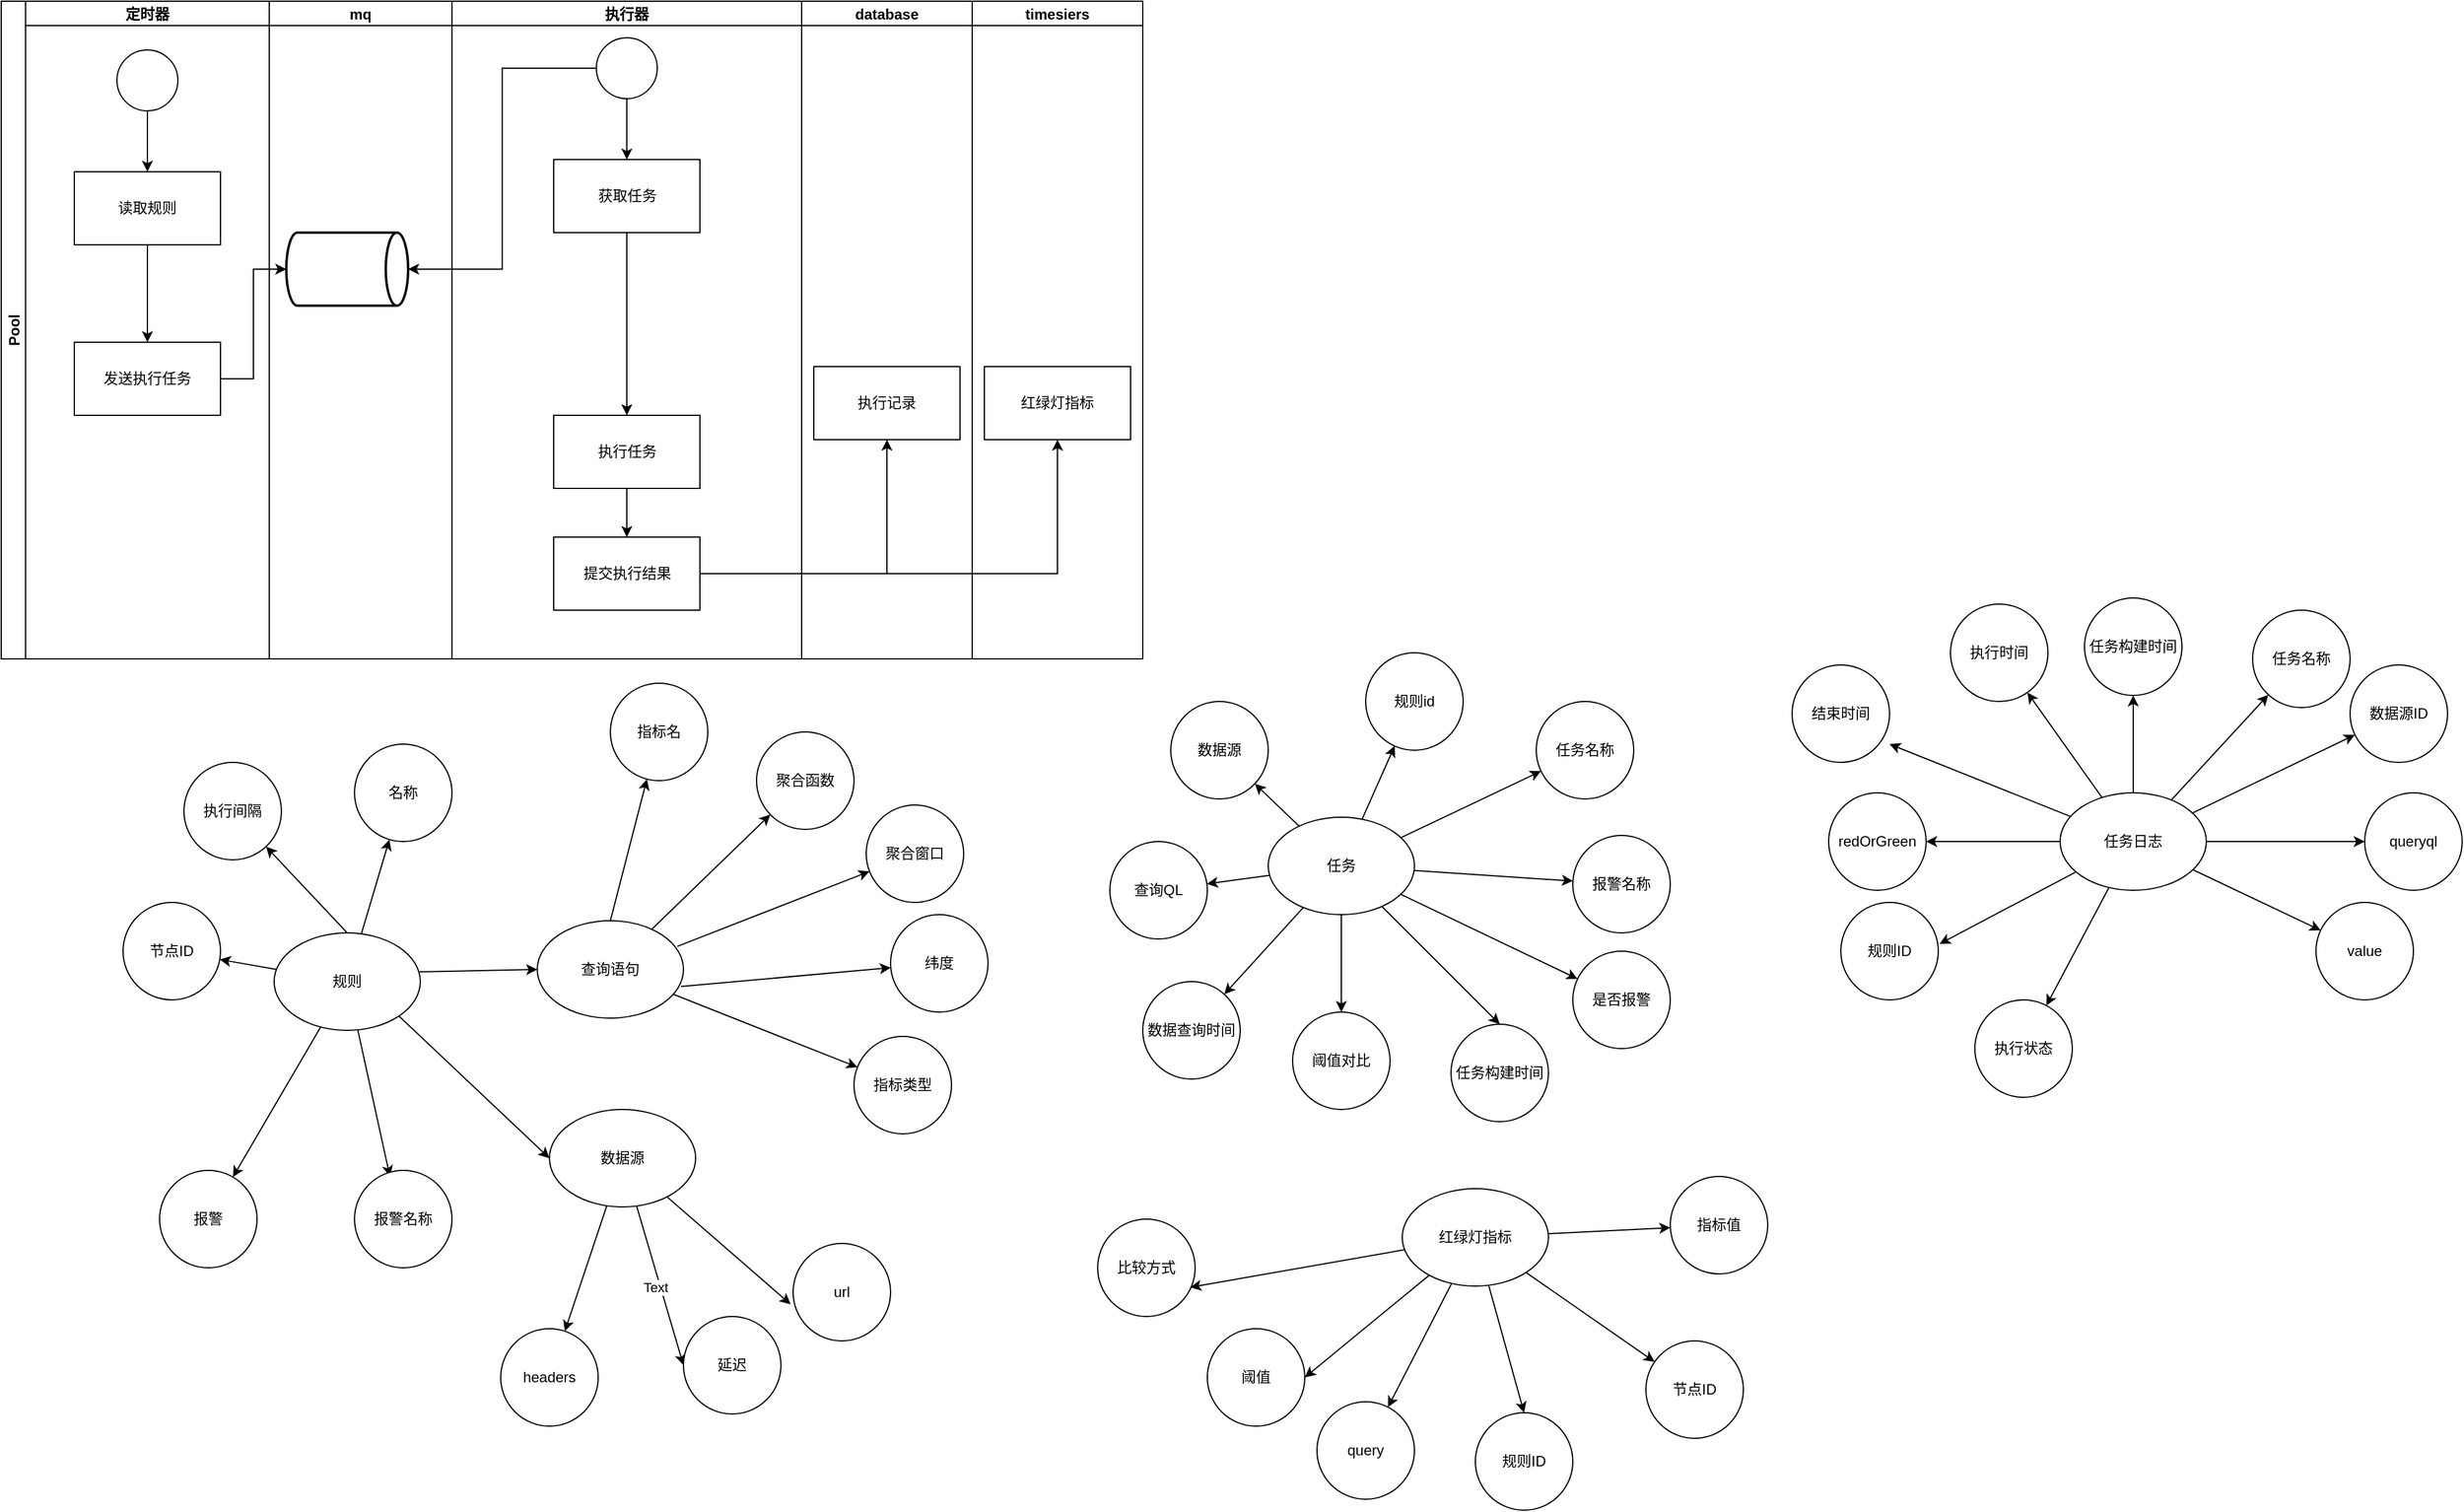 <mxfile version="24.8.3">
  <diagram name="第 1 页" id="yNghgKVV-HXo9ubiQr_b">
    <mxGraphModel dx="1434" dy="688" grid="1" gridSize="10" guides="1" tooltips="1" connect="1" arrows="1" fold="1" page="1" pageScale="1" pageWidth="827" pageHeight="1169" math="0" shadow="0">
      <root>
        <mxCell id="0" />
        <mxCell id="1" parent="0" />
        <mxCell id="udA4VViUeGQFsnBk43un-1" value="Pool" style="swimlane;childLayout=stackLayout;resizeParent=1;resizeParentMax=0;startSize=20;horizontal=0;horizontalStack=1;" parent="1" vertex="1">
          <mxGeometry x="140" y="10" width="937" height="540" as="geometry">
            <mxRectangle x="130" y="10" width="40" height="50" as="alternateBounds" />
          </mxGeometry>
        </mxCell>
        <mxCell id="udA4VViUeGQFsnBk43un-2" value="定时器" style="swimlane;startSize=20;" parent="udA4VViUeGQFsnBk43un-1" vertex="1">
          <mxGeometry x="20" width="200" height="540" as="geometry" />
        </mxCell>
        <mxCell id="udA4VViUeGQFsnBk43un-8" value="" style="edgeStyle=orthogonalEdgeStyle;rounded=0;orthogonalLoop=1;jettySize=auto;html=1;" parent="udA4VViUeGQFsnBk43un-2" source="udA4VViUeGQFsnBk43un-5" target="udA4VViUeGQFsnBk43un-7" edge="1">
          <mxGeometry relative="1" as="geometry" />
        </mxCell>
        <mxCell id="udA4VViUeGQFsnBk43un-5" value="" style="ellipse;whiteSpace=wrap;html=1;aspect=fixed;" parent="udA4VViUeGQFsnBk43un-2" vertex="1">
          <mxGeometry x="75" y="40" width="50" height="50" as="geometry" />
        </mxCell>
        <mxCell id="udA4VViUeGQFsnBk43un-10" value="" style="edgeStyle=orthogonalEdgeStyle;rounded=0;orthogonalLoop=1;jettySize=auto;html=1;" parent="udA4VViUeGQFsnBk43un-2" source="udA4VViUeGQFsnBk43un-7" target="udA4VViUeGQFsnBk43un-9" edge="1">
          <mxGeometry relative="1" as="geometry" />
        </mxCell>
        <mxCell id="udA4VViUeGQFsnBk43un-7" value="读取规则" style="whiteSpace=wrap;html=1;" parent="udA4VViUeGQFsnBk43un-2" vertex="1">
          <mxGeometry x="40" y="140" width="120" height="60" as="geometry" />
        </mxCell>
        <mxCell id="udA4VViUeGQFsnBk43un-9" value="发送执行任务" style="whiteSpace=wrap;html=1;" parent="udA4VViUeGQFsnBk43un-2" vertex="1">
          <mxGeometry x="40" y="280" width="120" height="60" as="geometry" />
        </mxCell>
        <mxCell id="udA4VViUeGQFsnBk43un-25" value="mq" style="swimlane;startSize=20;" parent="udA4VViUeGQFsnBk43un-1" vertex="1">
          <mxGeometry x="220" width="150" height="540" as="geometry" />
        </mxCell>
        <mxCell id="udA4VViUeGQFsnBk43un-26" value="" style="strokeWidth=2;html=1;shape=mxgraph.flowchart.direct_data;whiteSpace=wrap;" parent="udA4VViUeGQFsnBk43un-25" vertex="1">
          <mxGeometry x="14" y="190" width="100" height="60" as="geometry" />
        </mxCell>
        <mxCell id="udA4VViUeGQFsnBk43un-3" value="执行器" style="swimlane;startSize=20;" parent="udA4VViUeGQFsnBk43un-1" vertex="1">
          <mxGeometry x="370" width="287" height="540" as="geometry" />
        </mxCell>
        <mxCell id="udA4VViUeGQFsnBk43un-31" value="" style="edgeStyle=orthogonalEdgeStyle;rounded=0;orthogonalLoop=1;jettySize=auto;html=1;" parent="udA4VViUeGQFsnBk43un-3" source="udA4VViUeGQFsnBk43un-28" target="udA4VViUeGQFsnBk43un-30" edge="1">
          <mxGeometry relative="1" as="geometry" />
        </mxCell>
        <mxCell id="udA4VViUeGQFsnBk43un-28" value="" style="ellipse;whiteSpace=wrap;html=1;aspect=fixed;" parent="udA4VViUeGQFsnBk43un-3" vertex="1">
          <mxGeometry x="118.5" y="30" width="50" height="50" as="geometry" />
        </mxCell>
        <mxCell id="udA4VViUeGQFsnBk43un-33" value="" style="edgeStyle=orthogonalEdgeStyle;rounded=0;orthogonalLoop=1;jettySize=auto;html=1;entryX=0.5;entryY=0;entryDx=0;entryDy=0;" parent="udA4VViUeGQFsnBk43un-3" source="udA4VViUeGQFsnBk43un-30" target="udA4VViUeGQFsnBk43un-34" edge="1">
          <mxGeometry relative="1" as="geometry">
            <mxPoint x="143.5" y="230" as="targetPoint" />
          </mxGeometry>
        </mxCell>
        <mxCell id="udA4VViUeGQFsnBk43un-30" value="获取任务" style="whiteSpace=wrap;html=1;" parent="udA4VViUeGQFsnBk43un-3" vertex="1">
          <mxGeometry x="83.5" y="130" width="120" height="60" as="geometry" />
        </mxCell>
        <mxCell id="udA4VViUeGQFsnBk43un-38" value="" style="edgeStyle=orthogonalEdgeStyle;rounded=0;orthogonalLoop=1;jettySize=auto;html=1;" parent="udA4VViUeGQFsnBk43un-3" source="udA4VViUeGQFsnBk43un-34" target="udA4VViUeGQFsnBk43un-37" edge="1">
          <mxGeometry relative="1" as="geometry" />
        </mxCell>
        <mxCell id="udA4VViUeGQFsnBk43un-34" value="执行任务" style="whiteSpace=wrap;html=1;" parent="udA4VViUeGQFsnBk43un-3" vertex="1">
          <mxGeometry x="83.5" y="340" width="120" height="60" as="geometry" />
        </mxCell>
        <mxCell id="udA4VViUeGQFsnBk43un-37" value="提交执行结果" style="whiteSpace=wrap;html=1;" parent="udA4VViUeGQFsnBk43un-3" vertex="1">
          <mxGeometry x="83.5" y="440" width="120" height="60" as="geometry" />
        </mxCell>
        <mxCell id="udA4VViUeGQFsnBk43un-4" value="database" style="swimlane;startSize=20;" parent="udA4VViUeGQFsnBk43un-1" vertex="1">
          <mxGeometry x="657" width="140" height="540" as="geometry" />
        </mxCell>
        <mxCell id="udA4VViUeGQFsnBk43un-42" value="执行记录" style="rounded=0;whiteSpace=wrap;html=1;" parent="udA4VViUeGQFsnBk43un-4" vertex="1">
          <mxGeometry x="10" y="300" width="120" height="60" as="geometry" />
        </mxCell>
        <mxCell id="udA4VViUeGQFsnBk43un-36" value="timesiers" style="swimlane;startSize=20;" parent="udA4VViUeGQFsnBk43un-1" vertex="1">
          <mxGeometry x="797" width="140" height="540" as="geometry" />
        </mxCell>
        <mxCell id="udA4VViUeGQFsnBk43un-43" value="红绿灯指标" style="rounded=0;whiteSpace=wrap;html=1;" parent="udA4VViUeGQFsnBk43un-36" vertex="1">
          <mxGeometry x="10" y="300" width="120" height="60" as="geometry" />
        </mxCell>
        <mxCell id="udA4VViUeGQFsnBk43un-27" style="edgeStyle=orthogonalEdgeStyle;rounded=0;orthogonalLoop=1;jettySize=auto;html=1;entryX=0;entryY=0.5;entryDx=0;entryDy=0;entryPerimeter=0;" parent="udA4VViUeGQFsnBk43un-1" source="udA4VViUeGQFsnBk43un-9" target="udA4VViUeGQFsnBk43un-26" edge="1">
          <mxGeometry relative="1" as="geometry" />
        </mxCell>
        <mxCell id="udA4VViUeGQFsnBk43un-29" style="edgeStyle=orthogonalEdgeStyle;rounded=0;orthogonalLoop=1;jettySize=auto;html=1;entryX=1;entryY=0.5;entryDx=0;entryDy=0;entryPerimeter=0;" parent="udA4VViUeGQFsnBk43un-1" source="udA4VViUeGQFsnBk43un-28" target="udA4VViUeGQFsnBk43un-26" edge="1">
          <mxGeometry relative="1" as="geometry" />
        </mxCell>
        <mxCell id="udA4VViUeGQFsnBk43un-39" style="edgeStyle=orthogonalEdgeStyle;rounded=0;orthogonalLoop=1;jettySize=auto;html=1;entryX=0.5;entryY=1;entryDx=0;entryDy=0;" parent="udA4VViUeGQFsnBk43un-1" source="udA4VViUeGQFsnBk43un-37" target="udA4VViUeGQFsnBk43un-42" edge="1">
          <mxGeometry relative="1" as="geometry">
            <mxPoint x="700" y="360" as="targetPoint" />
          </mxGeometry>
        </mxCell>
        <mxCell id="udA4VViUeGQFsnBk43un-40" style="edgeStyle=orthogonalEdgeStyle;rounded=0;orthogonalLoop=1;jettySize=auto;html=1;entryX=0.5;entryY=1;entryDx=0;entryDy=0;" parent="udA4VViUeGQFsnBk43un-1" source="udA4VViUeGQFsnBk43un-37" target="udA4VViUeGQFsnBk43un-43" edge="1">
          <mxGeometry relative="1" as="geometry">
            <mxPoint x="850" y="470" as="targetPoint" />
          </mxGeometry>
        </mxCell>
        <mxCell id="udA4VViUeGQFsnBk43un-46" value="" style="rounded=0;orthogonalLoop=1;jettySize=auto;html=1;exitX=1;exitY=1;exitDx=0;exitDy=0;entryX=0;entryY=0.5;entryDx=0;entryDy=0;" parent="1" source="udA4VViUeGQFsnBk43un-61" target="udA4VViUeGQFsnBk43un-65" edge="1">
          <mxGeometry relative="1" as="geometry">
            <mxPoint x="468.954" y="791.166" as="sourcePoint" />
            <mxPoint x="246.269" y="918.131" as="targetPoint" />
          </mxGeometry>
        </mxCell>
        <mxCell id="udA4VViUeGQFsnBk43un-48" value="" style="rounded=0;orthogonalLoop=1;jettySize=auto;html=1;exitX=0.5;exitY=0;exitDx=0;exitDy=0;" parent="1" source="udA4VViUeGQFsnBk43un-61" target="udA4VViUeGQFsnBk43un-47" edge="1">
          <mxGeometry relative="1" as="geometry">
            <mxPoint x="424.912" y="787.401" as="sourcePoint" />
          </mxGeometry>
        </mxCell>
        <mxCell id="udA4VViUeGQFsnBk43un-52" value="" style="edgeStyle=none;rounded=0;orthogonalLoop=1;jettySize=auto;html=1;entryX=0;entryY=0.5;entryDx=0;entryDy=0;exitX=0.983;exitY=0.4;exitDx=0;exitDy=0;exitPerimeter=0;" parent="1" source="udA4VViUeGQFsnBk43un-61" target="udA4VViUeGQFsnBk43un-64" edge="1">
          <mxGeometry relative="1" as="geometry">
            <mxPoint x="490" y="815" as="sourcePoint" />
            <mxPoint x="621.982" y="787.434" as="targetPoint" />
          </mxGeometry>
        </mxCell>
        <mxCell id="udA4VViUeGQFsnBk43un-47" value="执行间隔" style="ellipse;whiteSpace=wrap;html=1;aspect=fixed;" parent="1" vertex="1">
          <mxGeometry x="290" y="635" width="80" height="80" as="geometry" />
        </mxCell>
        <mxCell id="udA4VViUeGQFsnBk43un-54" value="" style="edgeStyle=none;rounded=0;orthogonalLoop=1;jettySize=auto;html=1;" parent="1" source="udA4VViUeGQFsnBk43un-64" target="udA4VViUeGQFsnBk43un-53" edge="1">
          <mxGeometry relative="1" as="geometry">
            <mxPoint x="695.777" y="757.111" as="sourcePoint" />
          </mxGeometry>
        </mxCell>
        <mxCell id="udA4VViUeGQFsnBk43un-63" value="" style="edgeStyle=none;rounded=0;orthogonalLoop=1;jettySize=auto;html=1;exitX=0.5;exitY=0;exitDx=0;exitDy=0;" parent="1" source="udA4VViUeGQFsnBk43un-64" target="udA4VViUeGQFsnBk43un-62" edge="1">
          <mxGeometry relative="1" as="geometry">
            <mxPoint x="660" y="735" as="sourcePoint" />
          </mxGeometry>
        </mxCell>
        <mxCell id="udA4VViUeGQFsnBk43un-58" value="" style="edgeStyle=none;rounded=0;orthogonalLoop=1;jettySize=auto;html=1;exitX=0.983;exitY=0.675;exitDx=0;exitDy=0;exitPerimeter=0;" parent="1" source="udA4VViUeGQFsnBk43un-64" target="udA4VViUeGQFsnBk43un-57" edge="1">
          <mxGeometry relative="1" as="geometry">
            <mxPoint x="698.701" y="785.111" as="sourcePoint" />
          </mxGeometry>
        </mxCell>
        <mxCell id="udA4VViUeGQFsnBk43un-60" value="" style="edgeStyle=none;rounded=0;orthogonalLoop=1;jettySize=auto;html=1;exitX=0.958;exitY=0.263;exitDx=0;exitDy=0;exitPerimeter=0;" parent="1" source="udA4VViUeGQFsnBk43un-64" target="udA4VViUeGQFsnBk43un-59" edge="1">
          <mxGeometry relative="1" as="geometry">
            <mxPoint x="660" y="815" as="sourcePoint" />
          </mxGeometry>
        </mxCell>
        <mxCell id="udA4VViUeGQFsnBk43un-53" value="聚合函数" style="ellipse;whiteSpace=wrap;html=1;aspect=fixed;" parent="1" vertex="1">
          <mxGeometry x="760" y="610" width="80" height="80" as="geometry" />
        </mxCell>
        <mxCell id="udA4VViUeGQFsnBk43un-57" value="纬度" style="ellipse;whiteSpace=wrap;html=1;aspect=fixed;" parent="1" vertex="1">
          <mxGeometry x="870" y="760" width="80" height="80" as="geometry" />
        </mxCell>
        <mxCell id="udA4VViUeGQFsnBk43un-59" value="聚合窗口" style="ellipse;whiteSpace=wrap;html=1;aspect=fixed;" parent="1" vertex="1">
          <mxGeometry x="850" y="670" width="80" height="80" as="geometry" />
        </mxCell>
        <mxCell id="udA4VViUeGQFsnBk43un-73" value="" style="edgeStyle=none;rounded=0;orthogonalLoop=1;jettySize=auto;html=1;" parent="1" source="udA4VViUeGQFsnBk43un-61" target="udA4VViUeGQFsnBk43un-72" edge="1">
          <mxGeometry relative="1" as="geometry" />
        </mxCell>
        <mxCell id="udA4VViUeGQFsnBk43un-76" value="" style="edgeStyle=none;rounded=0;orthogonalLoop=1;jettySize=auto;html=1;" parent="1" source="udA4VViUeGQFsnBk43un-61" target="udA4VViUeGQFsnBk43un-75" edge="1">
          <mxGeometry relative="1" as="geometry" />
        </mxCell>
        <mxCell id="MTmKd3EXbOCD9lzJi4kF-2" style="rounded=0;orthogonalLoop=1;jettySize=auto;html=1;" parent="1" source="udA4VViUeGQFsnBk43un-61" target="MTmKd3EXbOCD9lzJi4kF-3" edge="1">
          <mxGeometry relative="1" as="geometry">
            <mxPoint x="530" y="880" as="targetPoint" />
          </mxGeometry>
        </mxCell>
        <mxCell id="MTmKd3EXbOCD9lzJi4kF-4" style="rounded=0;orthogonalLoop=1;jettySize=auto;html=1;entryX=0.363;entryY=0.063;entryDx=0;entryDy=0;entryPerimeter=0;" parent="1" source="udA4VViUeGQFsnBk43un-61" target="MTmKd3EXbOCD9lzJi4kF-5" edge="1">
          <mxGeometry relative="1" as="geometry">
            <mxPoint x="450" y="950" as="targetPoint" />
          </mxGeometry>
        </mxCell>
        <mxCell id="udA4VViUeGQFsnBk43un-61" value="规则" style="ellipse;whiteSpace=wrap;html=1;" parent="1" vertex="1">
          <mxGeometry x="364" y="775" width="120" height="80" as="geometry" />
        </mxCell>
        <mxCell id="udA4VViUeGQFsnBk43un-62" value="指标名" style="ellipse;whiteSpace=wrap;html=1;aspect=fixed;" parent="1" vertex="1">
          <mxGeometry x="640" y="570" width="80" height="80" as="geometry" />
        </mxCell>
        <mxCell id="udA4VViUeGQFsnBk43un-67" value="" style="edgeStyle=none;rounded=0;orthogonalLoop=1;jettySize=auto;html=1;" parent="1" source="udA4VViUeGQFsnBk43un-64" target="udA4VViUeGQFsnBk43un-66" edge="1">
          <mxGeometry relative="1" as="geometry" />
        </mxCell>
        <mxCell id="udA4VViUeGQFsnBk43un-64" value="查询语句" style="ellipse;whiteSpace=wrap;html=1;" parent="1" vertex="1">
          <mxGeometry x="580" y="765" width="120" height="80" as="geometry" />
        </mxCell>
        <mxCell id="MTmKd3EXbOCD9lzJi4kF-7" value="" style="rounded=0;orthogonalLoop=1;jettySize=auto;html=1;entryX=-0.025;entryY=0.625;entryDx=0;entryDy=0;entryPerimeter=0;" parent="1" source="udA4VViUeGQFsnBk43un-65" target="MTmKd3EXbOCD9lzJi4kF-8" edge="1">
          <mxGeometry relative="1" as="geometry">
            <mxPoint x="1170" y="1020" as="targetPoint" />
          </mxGeometry>
        </mxCell>
        <mxCell id="MTmKd3EXbOCD9lzJi4kF-9" style="rounded=0;orthogonalLoop=1;jettySize=auto;html=1;entryX=0;entryY=0.5;entryDx=0;entryDy=0;" parent="1" source="udA4VViUeGQFsnBk43un-65" target="MTmKd3EXbOCD9lzJi4kF-10" edge="1">
          <mxGeometry relative="1" as="geometry">
            <mxPoint x="1050" y="1110" as="targetPoint" />
          </mxGeometry>
        </mxCell>
        <mxCell id="MTmKd3EXbOCD9lzJi4kF-11" value="Text" style="edgeLabel;html=1;align=center;verticalAlign=middle;resizable=0;points=[];" parent="MTmKd3EXbOCD9lzJi4kF-9" vertex="1" connectable="0">
          <mxGeometry x="0.003" y="-3" relative="1" as="geometry">
            <mxPoint x="-1" as="offset" />
          </mxGeometry>
        </mxCell>
        <mxCell id="MTmKd3EXbOCD9lzJi4kF-13" value="" style="rounded=0;orthogonalLoop=1;jettySize=auto;html=1;" parent="1" source="udA4VViUeGQFsnBk43un-65" target="MTmKd3EXbOCD9lzJi4kF-12" edge="1">
          <mxGeometry relative="1" as="geometry" />
        </mxCell>
        <mxCell id="udA4VViUeGQFsnBk43un-65" value="数据源" style="ellipse;whiteSpace=wrap;html=1;" parent="1" vertex="1">
          <mxGeometry x="590" y="920" width="120" height="80" as="geometry" />
        </mxCell>
        <mxCell id="udA4VViUeGQFsnBk43un-66" value="指标类型" style="ellipse;whiteSpace=wrap;html=1;" parent="1" vertex="1">
          <mxGeometry x="840" y="860" width="80" height="80" as="geometry" />
        </mxCell>
        <mxCell id="udA4VViUeGQFsnBk43un-72" value="报警" style="ellipse;whiteSpace=wrap;html=1;" parent="1" vertex="1">
          <mxGeometry x="270" y="970" width="80" height="80" as="geometry" />
        </mxCell>
        <mxCell id="udA4VViUeGQFsnBk43un-75" value="名称" style="ellipse;whiteSpace=wrap;html=1;" parent="1" vertex="1">
          <mxGeometry x="430" y="620" width="80" height="80" as="geometry" />
        </mxCell>
        <mxCell id="udA4VViUeGQFsnBk43un-79" value="" style="edgeStyle=none;rounded=0;orthogonalLoop=1;jettySize=auto;html=1;" parent="1" source="udA4VViUeGQFsnBk43un-77" target="udA4VViUeGQFsnBk43un-78" edge="1">
          <mxGeometry relative="1" as="geometry" />
        </mxCell>
        <mxCell id="udA4VViUeGQFsnBk43un-81" value="" style="edgeStyle=none;rounded=0;orthogonalLoop=1;jettySize=auto;html=1;" parent="1" source="udA4VViUeGQFsnBk43un-77" target="udA4VViUeGQFsnBk43un-80" edge="1">
          <mxGeometry relative="1" as="geometry" />
        </mxCell>
        <mxCell id="udA4VViUeGQFsnBk43un-83" value="" style="edgeStyle=none;rounded=0;orthogonalLoop=1;jettySize=auto;html=1;" parent="1" source="udA4VViUeGQFsnBk43un-77" target="udA4VViUeGQFsnBk43un-82" edge="1">
          <mxGeometry relative="1" as="geometry" />
        </mxCell>
        <mxCell id="udA4VViUeGQFsnBk43un-85" value="" style="edgeStyle=none;rounded=0;orthogonalLoop=1;jettySize=auto;html=1;" parent="1" source="udA4VViUeGQFsnBk43un-77" target="udA4VViUeGQFsnBk43un-84" edge="1">
          <mxGeometry relative="1" as="geometry" />
        </mxCell>
        <mxCell id="udA4VViUeGQFsnBk43un-87" value="" style="edgeStyle=none;rounded=0;orthogonalLoop=1;jettySize=auto;html=1;" parent="1" source="udA4VViUeGQFsnBk43un-77" target="udA4VViUeGQFsnBk43un-86" edge="1">
          <mxGeometry relative="1" as="geometry" />
        </mxCell>
        <mxCell id="udA4VViUeGQFsnBk43un-89" value="" style="edgeStyle=none;rounded=0;orthogonalLoop=1;jettySize=auto;html=1;" parent="1" source="udA4VViUeGQFsnBk43un-77" target="udA4VViUeGQFsnBk43un-88" edge="1">
          <mxGeometry relative="1" as="geometry" />
        </mxCell>
        <mxCell id="udA4VViUeGQFsnBk43un-92" value="" style="edgeStyle=none;rounded=0;orthogonalLoop=1;jettySize=auto;html=1;" parent="1" source="udA4VViUeGQFsnBk43un-77" target="udA4VViUeGQFsnBk43un-91" edge="1">
          <mxGeometry relative="1" as="geometry" />
        </mxCell>
        <mxCell id="MTmKd3EXbOCD9lzJi4kF-43" value="" style="edgeStyle=none;rounded=0;orthogonalLoop=1;jettySize=auto;html=1;" parent="1" source="udA4VViUeGQFsnBk43un-77" target="MTmKd3EXbOCD9lzJi4kF-42" edge="1">
          <mxGeometry relative="1" as="geometry" />
        </mxCell>
        <mxCell id="-96L02HhbApQWErCHC5u-1" style="rounded=0;orthogonalLoop=1;jettySize=auto;html=1;entryX=0.5;entryY=0;entryDx=0;entryDy=0;" parent="1" source="udA4VViUeGQFsnBk43un-77" target="-96L02HhbApQWErCHC5u-2" edge="1">
          <mxGeometry relative="1" as="geometry">
            <mxPoint x="1350" y="860" as="targetPoint" />
          </mxGeometry>
        </mxCell>
        <mxCell id="udA4VViUeGQFsnBk43un-77" value="任务" style="ellipse;whiteSpace=wrap;html=1;" parent="1" vertex="1">
          <mxGeometry x="1180" y="680" width="120" height="80" as="geometry" />
        </mxCell>
        <mxCell id="udA4VViUeGQFsnBk43un-78" value="规则id" style="ellipse;whiteSpace=wrap;html=1;" parent="1" vertex="1">
          <mxGeometry x="1260" y="545" width="80" height="80" as="geometry" />
        </mxCell>
        <mxCell id="udA4VViUeGQFsnBk43un-80" value="报警名称" style="ellipse;whiteSpace=wrap;html=1;" parent="1" vertex="1">
          <mxGeometry x="1430" y="695" width="80" height="80" as="geometry" />
        </mxCell>
        <mxCell id="udA4VViUeGQFsnBk43un-82" value="任务名称" style="ellipse;whiteSpace=wrap;html=1;" parent="1" vertex="1">
          <mxGeometry x="1400" y="585" width="80" height="80" as="geometry" />
        </mxCell>
        <mxCell id="udA4VViUeGQFsnBk43un-84" value="是否报警" style="ellipse;whiteSpace=wrap;html=1;" parent="1" vertex="1">
          <mxGeometry x="1430" y="790" width="80" height="80" as="geometry" />
        </mxCell>
        <mxCell id="udA4VViUeGQFsnBk43un-86" value="数据源" style="ellipse;whiteSpace=wrap;html=1;" parent="1" vertex="1">
          <mxGeometry x="1100" y="585" width="80" height="80" as="geometry" />
        </mxCell>
        <mxCell id="udA4VViUeGQFsnBk43un-88" value="查询QL" style="ellipse;whiteSpace=wrap;html=1;" parent="1" vertex="1">
          <mxGeometry x="1050" y="700" width="80" height="80" as="geometry" />
        </mxCell>
        <mxCell id="udA4VViUeGQFsnBk43un-91" value="数据查询时间" style="ellipse;whiteSpace=wrap;html=1;" parent="1" vertex="1">
          <mxGeometry x="1077" y="815" width="80" height="80" as="geometry" />
        </mxCell>
        <mxCell id="MTmKd3EXbOCD9lzJi4kF-3" value="节点ID" style="ellipse;whiteSpace=wrap;html=1;aspect=fixed;" parent="1" vertex="1">
          <mxGeometry x="240" y="750" width="80" height="80" as="geometry" />
        </mxCell>
        <mxCell id="MTmKd3EXbOCD9lzJi4kF-5" value="报警名称" style="ellipse;whiteSpace=wrap;html=1;aspect=fixed;" parent="1" vertex="1">
          <mxGeometry x="430" y="970" width="80" height="80" as="geometry" />
        </mxCell>
        <mxCell id="MTmKd3EXbOCD9lzJi4kF-8" value="url" style="ellipse;whiteSpace=wrap;html=1;aspect=fixed;" parent="1" vertex="1">
          <mxGeometry x="790" y="1030" width="80" height="80" as="geometry" />
        </mxCell>
        <mxCell id="MTmKd3EXbOCD9lzJi4kF-10" value="延迟" style="ellipse;whiteSpace=wrap;html=1;aspect=fixed;" parent="1" vertex="1">
          <mxGeometry x="700" y="1090" width="80" height="80" as="geometry" />
        </mxCell>
        <mxCell id="MTmKd3EXbOCD9lzJi4kF-12" value="headers" style="ellipse;whiteSpace=wrap;html=1;" parent="1" vertex="1">
          <mxGeometry x="550" y="1100" width="80" height="80" as="geometry" />
        </mxCell>
        <mxCell id="MTmKd3EXbOCD9lzJi4kF-17" value="" style="rounded=0;orthogonalLoop=1;jettySize=auto;html=1;" parent="1" source="MTmKd3EXbOCD9lzJi4kF-15" target="MTmKd3EXbOCD9lzJi4kF-16" edge="1">
          <mxGeometry relative="1" as="geometry" />
        </mxCell>
        <mxCell id="MTmKd3EXbOCD9lzJi4kF-19" value="" style="rounded=0;orthogonalLoop=1;jettySize=auto;html=1;" parent="1" source="MTmKd3EXbOCD9lzJi4kF-15" target="MTmKd3EXbOCD9lzJi4kF-18" edge="1">
          <mxGeometry relative="1" as="geometry" />
        </mxCell>
        <mxCell id="MTmKd3EXbOCD9lzJi4kF-22" style="edgeStyle=none;rounded=0;orthogonalLoop=1;jettySize=auto;html=1;entryX=0.5;entryY=0;entryDx=0;entryDy=0;" parent="1" source="MTmKd3EXbOCD9lzJi4kF-15" target="MTmKd3EXbOCD9lzJi4kF-23" edge="1">
          <mxGeometry relative="1" as="geometry">
            <mxPoint x="1310" y="1170" as="targetPoint" />
          </mxGeometry>
        </mxCell>
        <mxCell id="MTmKd3EXbOCD9lzJi4kF-24" style="edgeStyle=none;rounded=0;orthogonalLoop=1;jettySize=auto;html=1;" parent="1" source="MTmKd3EXbOCD9lzJi4kF-15" target="MTmKd3EXbOCD9lzJi4kF-25" edge="1">
          <mxGeometry relative="1" as="geometry">
            <mxPoint x="1320" y="1100" as="targetPoint" />
          </mxGeometry>
        </mxCell>
        <mxCell id="MTmKd3EXbOCD9lzJi4kF-26" style="edgeStyle=none;rounded=0;orthogonalLoop=1;jettySize=auto;html=1;entryX=1;entryY=0.5;entryDx=0;entryDy=0;" parent="1" source="MTmKd3EXbOCD9lzJi4kF-15" target="MTmKd3EXbOCD9lzJi4kF-28" edge="1">
          <mxGeometry relative="1" as="geometry">
            <mxPoint x="1230" y="1025" as="targetPoint" />
          </mxGeometry>
        </mxCell>
        <mxCell id="MTmKd3EXbOCD9lzJi4kF-27" style="edgeStyle=none;rounded=0;orthogonalLoop=1;jettySize=auto;html=1;entryX=0.95;entryY=0.7;entryDx=0;entryDy=0;entryPerimeter=0;" parent="1" source="MTmKd3EXbOCD9lzJi4kF-15" target="MTmKd3EXbOCD9lzJi4kF-29" edge="1">
          <mxGeometry relative="1" as="geometry">
            <mxPoint x="1440" y="950" as="targetPoint" />
          </mxGeometry>
        </mxCell>
        <mxCell id="MTmKd3EXbOCD9lzJi4kF-15" value="红绿灯指标" style="ellipse;whiteSpace=wrap;html=1;" parent="1" vertex="1">
          <mxGeometry x="1290" y="985" width="120" height="80" as="geometry" />
        </mxCell>
        <mxCell id="MTmKd3EXbOCD9lzJi4kF-16" value="指标值" style="ellipse;whiteSpace=wrap;html=1;" parent="1" vertex="1">
          <mxGeometry x="1510" y="975" width="80" height="80" as="geometry" />
        </mxCell>
        <mxCell id="MTmKd3EXbOCD9lzJi4kF-18" value="节点ID" style="ellipse;whiteSpace=wrap;html=1;" parent="1" vertex="1">
          <mxGeometry x="1490" y="1110" width="80" height="80" as="geometry" />
        </mxCell>
        <mxCell id="MTmKd3EXbOCD9lzJi4kF-23" value="规则ID" style="ellipse;whiteSpace=wrap;html=1;aspect=fixed;" parent="1" vertex="1">
          <mxGeometry x="1350" y="1169" width="80" height="80" as="geometry" />
        </mxCell>
        <mxCell id="MTmKd3EXbOCD9lzJi4kF-25" value="query" style="ellipse;whiteSpace=wrap;html=1;aspect=fixed;" parent="1" vertex="1">
          <mxGeometry x="1220" y="1160" width="80" height="80" as="geometry" />
        </mxCell>
        <mxCell id="MTmKd3EXbOCD9lzJi4kF-28" value="阈值" style="ellipse;whiteSpace=wrap;html=1;aspect=fixed;" parent="1" vertex="1">
          <mxGeometry x="1130" y="1100" width="80" height="80" as="geometry" />
        </mxCell>
        <mxCell id="MTmKd3EXbOCD9lzJi4kF-29" value="比较方式" style="ellipse;whiteSpace=wrap;html=1;aspect=fixed;" parent="1" vertex="1">
          <mxGeometry x="1040" y="1010" width="80" height="80" as="geometry" />
        </mxCell>
        <mxCell id="MTmKd3EXbOCD9lzJi4kF-42" value="阈值对比" style="ellipse;whiteSpace=wrap;html=1;" parent="1" vertex="1">
          <mxGeometry x="1200" y="840" width="80" height="80" as="geometry" />
        </mxCell>
        <mxCell id="-96L02HhbApQWErCHC5u-2" value="任务构建时间" style="ellipse;whiteSpace=wrap;html=1;aspect=fixed;" parent="1" vertex="1">
          <mxGeometry x="1330" y="850" width="80" height="80" as="geometry" />
        </mxCell>
        <mxCell id="-96L02HhbApQWErCHC5u-5" value="" style="rounded=0;orthogonalLoop=1;jettySize=auto;html=1;" parent="1" source="-96L02HhbApQWErCHC5u-3" target="-96L02HhbApQWErCHC5u-4" edge="1">
          <mxGeometry relative="1" as="geometry" />
        </mxCell>
        <mxCell id="-96L02HhbApQWErCHC5u-7" value="" style="rounded=0;orthogonalLoop=1;jettySize=auto;html=1;" parent="1" source="-96L02HhbApQWErCHC5u-3" target="-96L02HhbApQWErCHC5u-6" edge="1">
          <mxGeometry relative="1" as="geometry" />
        </mxCell>
        <mxCell id="-96L02HhbApQWErCHC5u-9" value="" style="rounded=0;orthogonalLoop=1;jettySize=auto;html=1;" parent="1" source="-96L02HhbApQWErCHC5u-3" target="-96L02HhbApQWErCHC5u-8" edge="1">
          <mxGeometry relative="1" as="geometry" />
        </mxCell>
        <mxCell id="-96L02HhbApQWErCHC5u-11" value="" style="rounded=0;orthogonalLoop=1;jettySize=auto;html=1;" parent="1" source="-96L02HhbApQWErCHC5u-3" target="-96L02HhbApQWErCHC5u-10" edge="1">
          <mxGeometry relative="1" as="geometry" />
        </mxCell>
        <mxCell id="-96L02HhbApQWErCHC5u-13" value="" style="rounded=0;orthogonalLoop=1;jettySize=auto;html=1;" parent="1" source="-96L02HhbApQWErCHC5u-3" target="-96L02HhbApQWErCHC5u-12" edge="1">
          <mxGeometry relative="1" as="geometry" />
        </mxCell>
        <mxCell id="-96L02HhbApQWErCHC5u-16" value="" style="rounded=0;orthogonalLoop=1;jettySize=auto;html=1;" parent="1" source="-96L02HhbApQWErCHC5u-3" target="-96L02HhbApQWErCHC5u-15" edge="1">
          <mxGeometry relative="1" as="geometry" />
        </mxCell>
        <mxCell id="-96L02HhbApQWErCHC5u-18" style="edgeStyle=none;rounded=0;orthogonalLoop=1;jettySize=auto;html=1;entryX=1;entryY=0.5;entryDx=0;entryDy=0;" parent="1" source="-96L02HhbApQWErCHC5u-3" target="-96L02HhbApQWErCHC5u-19" edge="1">
          <mxGeometry relative="1" as="geometry">
            <mxPoint x="1770" y="700" as="targetPoint" />
          </mxGeometry>
        </mxCell>
        <mxCell id="-96L02HhbApQWErCHC5u-21" style="edgeStyle=none;rounded=0;orthogonalLoop=1;jettySize=auto;html=1;entryX=1.013;entryY=0.425;entryDx=0;entryDy=0;entryPerimeter=0;" parent="1" source="-96L02HhbApQWErCHC5u-3" target="-96L02HhbApQWErCHC5u-22" edge="1">
          <mxGeometry relative="1" as="geometry">
            <mxPoint x="1760" y="790" as="targetPoint" />
          </mxGeometry>
        </mxCell>
        <mxCell id="-96L02HhbApQWErCHC5u-24" value="" style="edgeStyle=none;rounded=0;orthogonalLoop=1;jettySize=auto;html=1;" parent="1" source="-96L02HhbApQWErCHC5u-3" target="-96L02HhbApQWErCHC5u-23" edge="1">
          <mxGeometry relative="1" as="geometry" />
        </mxCell>
        <mxCell id="qHbyKnd21BFSJlRSOj-A-2" style="rounded=0;orthogonalLoop=1;jettySize=auto;html=1;" edge="1" parent="1" source="-96L02HhbApQWErCHC5u-3">
          <mxGeometry relative="1" as="geometry">
            <mxPoint x="1690" y="620" as="targetPoint" />
          </mxGeometry>
        </mxCell>
        <mxCell id="-96L02HhbApQWErCHC5u-3" value="任务日志" style="ellipse;whiteSpace=wrap;html=1;" parent="1" vertex="1">
          <mxGeometry x="1830" y="660" width="120" height="80" as="geometry" />
        </mxCell>
        <mxCell id="-96L02HhbApQWErCHC5u-4" value="执行时间" style="ellipse;whiteSpace=wrap;html=1;" parent="1" vertex="1">
          <mxGeometry x="1740" y="505" width="80" height="80" as="geometry" />
        </mxCell>
        <mxCell id="-96L02HhbApQWErCHC5u-6" value="任务构建时间" style="ellipse;whiteSpace=wrap;html=1;" parent="1" vertex="1">
          <mxGeometry x="1850" y="500" width="80" height="80" as="geometry" />
        </mxCell>
        <mxCell id="-96L02HhbApQWErCHC5u-8" value="任务名称" style="ellipse;whiteSpace=wrap;html=1;" parent="1" vertex="1">
          <mxGeometry x="1988" y="510" width="80" height="80" as="geometry" />
        </mxCell>
        <mxCell id="-96L02HhbApQWErCHC5u-10" value="数据源ID" style="ellipse;whiteSpace=wrap;html=1;" parent="1" vertex="1">
          <mxGeometry x="2068" y="555" width="80" height="80" as="geometry" />
        </mxCell>
        <mxCell id="-96L02HhbApQWErCHC5u-12" value="queryql" style="ellipse;whiteSpace=wrap;html=1;" parent="1" vertex="1">
          <mxGeometry x="2080" y="660" width="80" height="80" as="geometry" />
        </mxCell>
        <mxCell id="-96L02HhbApQWErCHC5u-15" value="value" style="ellipse;whiteSpace=wrap;html=1;" parent="1" vertex="1">
          <mxGeometry x="2040" y="750" width="80" height="80" as="geometry" />
        </mxCell>
        <mxCell id="-96L02HhbApQWErCHC5u-19" value="redOrGreen" style="ellipse;whiteSpace=wrap;html=1;" parent="1" vertex="1">
          <mxGeometry x="1640" y="660" width="80" height="80" as="geometry" />
        </mxCell>
        <mxCell id="-96L02HhbApQWErCHC5u-22" value="规则ID" style="ellipse;whiteSpace=wrap;html=1;aspect=fixed;" parent="1" vertex="1">
          <mxGeometry x="1650" y="750" width="80" height="80" as="geometry" />
        </mxCell>
        <mxCell id="-96L02HhbApQWErCHC5u-23" value="执行状态" style="ellipse;whiteSpace=wrap;html=1;" parent="1" vertex="1">
          <mxGeometry x="1760" y="830" width="80" height="80" as="geometry" />
        </mxCell>
        <mxCell id="qHbyKnd21BFSJlRSOj-A-3" value="结束时间" style="ellipse;whiteSpace=wrap;html=1;" vertex="1" parent="1">
          <mxGeometry x="1610" y="555" width="80" height="80" as="geometry" />
        </mxCell>
      </root>
    </mxGraphModel>
  </diagram>
</mxfile>
